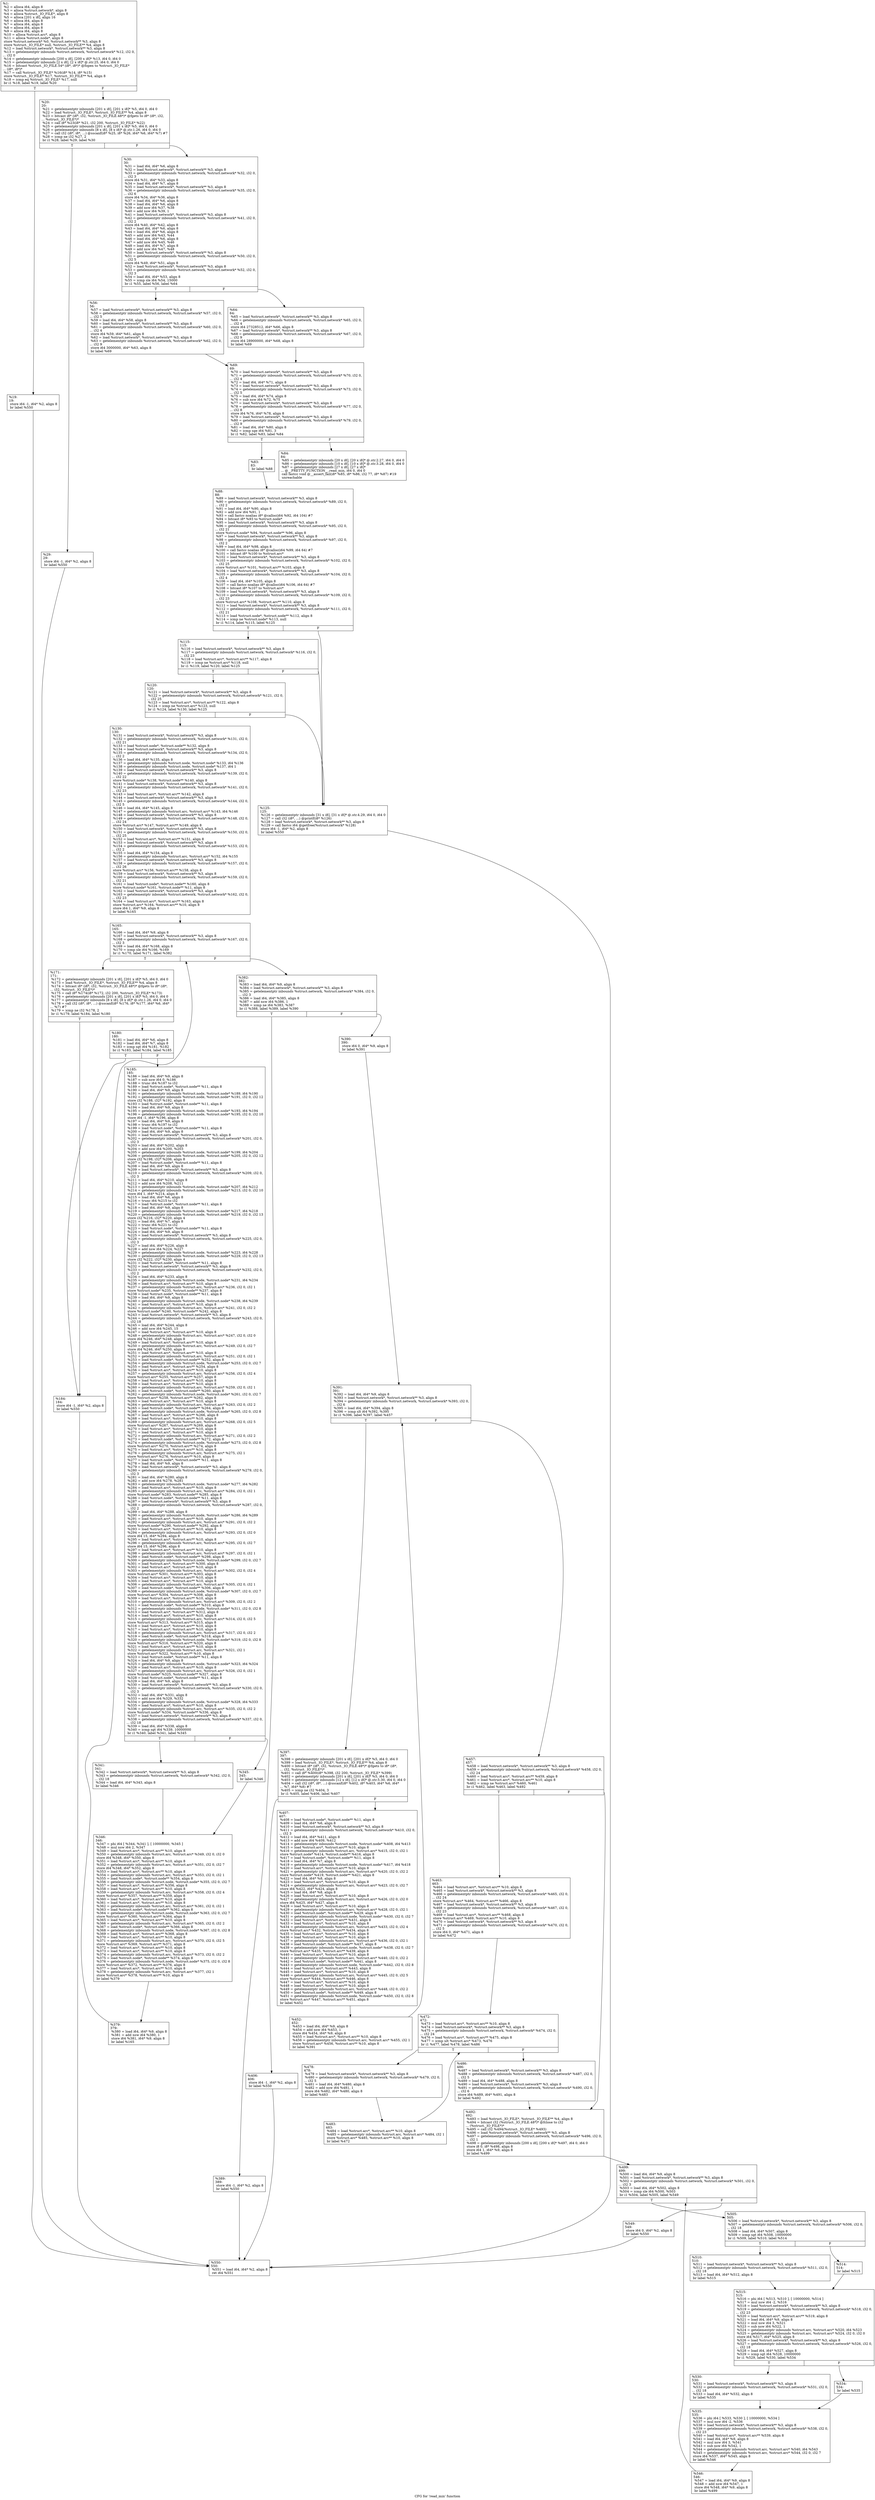 digraph "CFG for 'read_min' function" {
	label="CFG for 'read_min' function";

	Node0x277ea20 [shape=record,label="{%1:\l  %2 = alloca i64, align 8\l  %3 = alloca %struct.network*, align 8\l  %4 = alloca %struct._IO_FILE*, align 8\l  %5 = alloca [201 x i8], align 16\l  %6 = alloca i64, align 8\l  %7 = alloca i64, align 8\l  %8 = alloca i64, align 8\l  %9 = alloca i64, align 8\l  %10 = alloca %struct.arc*, align 8\l  %11 = alloca %struct.node*, align 8\l  store %struct.network* %0, %struct.network** %3, align 8\l  store %struct._IO_FILE* null, %struct._IO_FILE** %4, align 8\l  %12 = load %struct.network*, %struct.network** %3, align 8\l  %13 = getelementptr inbounds %struct.network, %struct.network* %12, i32 0,\l... i32 0\l  %14 = getelementptr inbounds [200 x i8], [200 x i8]* %13, i64 0, i64 0\l  %15 = getelementptr inbounds [2 x i8], [2 x i8]* @.str.25, i64 0, i64 0\l  %16 = bitcast %struct._IO_FILE.54* (i8*, i8*)* @fopen to %struct._IO_FILE*\l... (i8*, i8*)*\l  %17 = call %struct._IO_FILE* %16(i8* %14, i8* %15)\l  store %struct._IO_FILE* %17, %struct._IO_FILE** %4, align 8\l  %18 = icmp eq %struct._IO_FILE* %17, null\l  br i1 %18, label %19, label %20\l|{<s0>T|<s1>F}}"];
	Node0x277ea20:s0 -> Node0x2782f30;
	Node0x277ea20:s1 -> Node0x2782f80;
	Node0x2782f30 [shape=record,label="{%19:\l19:                                               \l  store i64 -1, i64* %2, align 8\l  br label %550\l}"];
	Node0x2782f30 -> Node0x2783e30;
	Node0x2782f80 [shape=record,label="{%20:\l20:                                               \l  %21 = getelementptr inbounds [201 x i8], [201 x i8]* %5, i64 0, i64 0\l  %22 = load %struct._IO_FILE*, %struct._IO_FILE** %4, align 8\l  %23 = bitcast i8* (i8*, i32, %struct._IO_FILE.48*)* @fgets to i8* (i8*, i32,\l... %struct._IO_FILE*)*\l  %24 = call i8* %23(i8* %21, i32 200, %struct._IO_FILE* %22)\l  %25 = getelementptr inbounds [201 x i8], [201 x i8]* %5, i64 0, i64 0\l  %26 = getelementptr inbounds [8 x i8], [8 x i8]* @.str.1.26, i64 0, i64 0\l  %27 = call i32 (i8*, i8*, ...) @sscanf(i8* %25, i8* %26, i64* %6, i64* %7) #7\l  %28 = icmp ne i32 %27, 2\l  br i1 %28, label %29, label %30\l|{<s0>T|<s1>F}}"];
	Node0x2782f80:s0 -> Node0x2782fd0;
	Node0x2782f80:s1 -> Node0x2783020;
	Node0x2782fd0 [shape=record,label="{%29:\l29:                                               \l  store i64 -1, i64* %2, align 8\l  br label %550\l}"];
	Node0x2782fd0 -> Node0x2783e30;
	Node0x2783020 [shape=record,label="{%30:\l30:                                               \l  %31 = load i64, i64* %6, align 8\l  %32 = load %struct.network*, %struct.network** %3, align 8\l  %33 = getelementptr inbounds %struct.network, %struct.network* %32, i32 0,\l... i32 3\l  store i64 %31, i64* %33, align 8\l  %34 = load i64, i64* %7, align 8\l  %35 = load %struct.network*, %struct.network** %3, align 8\l  %36 = getelementptr inbounds %struct.network, %struct.network* %35, i32 0,\l... i32 6\l  store i64 %34, i64* %36, align 8\l  %37 = load i64, i64* %6, align 8\l  %38 = load i64, i64* %6, align 8\l  %39 = add nsw i64 %37, %38\l  %40 = add nsw i64 %39, 1\l  %41 = load %struct.network*, %struct.network** %3, align 8\l  %42 = getelementptr inbounds %struct.network, %struct.network* %41, i32 0,\l... i32 2\l  store i64 %40, i64* %42, align 8\l  %43 = load i64, i64* %6, align 8\l  %44 = load i64, i64* %6, align 8\l  %45 = add nsw i64 %43, %44\l  %46 = load i64, i64* %6, align 8\l  %47 = add nsw i64 %45, %46\l  %48 = load i64, i64* %7, align 8\l  %49 = add nsw i64 %47, %48\l  %50 = load %struct.network*, %struct.network** %3, align 8\l  %51 = getelementptr inbounds %struct.network, %struct.network* %50, i32 0,\l... i32 5\l  store i64 %49, i64* %51, align 8\l  %52 = load %struct.network*, %struct.network** %3, align 8\l  %53 = getelementptr inbounds %struct.network, %struct.network* %52, i32 0,\l... i32 3\l  %54 = load i64, i64* %53, align 8\l  %55 = icmp sle i64 %54, 15000\l  br i1 %55, label %56, label %64\l|{<s0>T|<s1>F}}"];
	Node0x2783020:s0 -> Node0x2783070;
	Node0x2783020:s1 -> Node0x27830c0;
	Node0x2783070 [shape=record,label="{%56:\l56:                                               \l  %57 = load %struct.network*, %struct.network** %3, align 8\l  %58 = getelementptr inbounds %struct.network, %struct.network* %57, i32 0,\l... i32 5\l  %59 = load i64, i64* %58, align 8\l  %60 = load %struct.network*, %struct.network** %3, align 8\l  %61 = getelementptr inbounds %struct.network, %struct.network* %60, i32 0,\l... i32 4\l  store i64 %59, i64* %61, align 8\l  %62 = load %struct.network*, %struct.network** %3, align 8\l  %63 = getelementptr inbounds %struct.network, %struct.network* %62, i32 0,\l... i32 9\l  store i64 3000000, i64* %63, align 8\l  br label %69\l}"];
	Node0x2783070 -> Node0x2783110;
	Node0x27830c0 [shape=record,label="{%64:\l64:                                               \l  %65 = load %struct.network*, %struct.network** %3, align 8\l  %66 = getelementptr inbounds %struct.network, %struct.network* %65, i32 0,\l... i32 4\l  store i64 27328512, i64* %66, align 8\l  %67 = load %struct.network*, %struct.network** %3, align 8\l  %68 = getelementptr inbounds %struct.network, %struct.network* %67, i32 0,\l... i32 9\l  store i64 28900000, i64* %68, align 8\l  br label %69\l}"];
	Node0x27830c0 -> Node0x2783110;
	Node0x2783110 [shape=record,label="{%69:\l69:                                               \l  %70 = load %struct.network*, %struct.network** %3, align 8\l  %71 = getelementptr inbounds %struct.network, %struct.network* %70, i32 0,\l... i32 4\l  %72 = load i64, i64* %71, align 8\l  %73 = load %struct.network*, %struct.network** %3, align 8\l  %74 = getelementptr inbounds %struct.network, %struct.network* %73, i32 0,\l... i32 5\l  %75 = load i64, i64* %74, align 8\l  %76 = sub nsw i64 %72, %75\l  %77 = load %struct.network*, %struct.network** %3, align 8\l  %78 = getelementptr inbounds %struct.network, %struct.network* %77, i32 0,\l... i32 8\l  store i64 %76, i64* %78, align 8\l  %79 = load %struct.network*, %struct.network** %3, align 8\l  %80 = getelementptr inbounds %struct.network, %struct.network* %79, i32 0,\l... i32 9\l  %81 = load i64, i64* %80, align 8\l  %82 = icmp sge i64 %81, 3\l  br i1 %82, label %83, label %84\l|{<s0>T|<s1>F}}"];
	Node0x2783110:s0 -> Node0x2783160;
	Node0x2783110:s1 -> Node0x27831b0;
	Node0x2783160 [shape=record,label="{%83:\l83:                                               \l  br label %88\l}"];
	Node0x2783160 -> Node0x2783200;
	Node0x27831b0 [shape=record,label="{%84:\l84:                                               \l  %85 = getelementptr inbounds [20 x i8], [20 x i8]* @.str.2.27, i64 0, i64 0\l  %86 = getelementptr inbounds [10 x i8], [10 x i8]* @.str.3.28, i64 0, i64 0\l  %87 = getelementptr inbounds [27 x i8], [27 x i8]*\l... @__PRETTY_FUNCTION__.read_min, i64 0, i64 0\l  call fastcc void @__assert_fail(i8* %85, i8* %86, i32 77, i8* %87) #19\l  unreachable\l}"];
	Node0x2783200 [shape=record,label="{%88:\l88:                                               \l  %89 = load %struct.network*, %struct.network** %3, align 8\l  %90 = getelementptr inbounds %struct.network, %struct.network* %89, i32 0,\l... i32 2\l  %91 = load i64, i64* %90, align 8\l  %92 = add nsw i64 %91, 1\l  %93 = call fastcc noalias i8* @calloc(i64 %92, i64 104) #7\l  %94 = bitcast i8* %93 to %struct.node*\l  %95 = load %struct.network*, %struct.network** %3, align 8\l  %96 = getelementptr inbounds %struct.network, %struct.network* %95, i32 0,\l... i32 21\l  store %struct.node* %94, %struct.node** %96, align 8\l  %97 = load %struct.network*, %struct.network** %3, align 8\l  %98 = getelementptr inbounds %struct.network, %struct.network* %97, i32 0,\l... i32 2\l  %99 = load i64, i64* %98, align 8\l  %100 = call fastcc noalias i8* @calloc(i64 %99, i64 64) #7\l  %101 = bitcast i8* %100 to %struct.arc*\l  %102 = load %struct.network*, %struct.network** %3, align 8\l  %103 = getelementptr inbounds %struct.network, %struct.network* %102, i32 0,\l... i32 25\l  store %struct.arc* %101, %struct.arc** %103, align 8\l  %104 = load %struct.network*, %struct.network** %3, align 8\l  %105 = getelementptr inbounds %struct.network, %struct.network* %104, i32 0,\l... i32 4\l  %106 = load i64, i64* %105, align 8\l  %107 = call fastcc noalias i8* @calloc(i64 %106, i64 64) #7\l  %108 = bitcast i8* %107 to %struct.arc*\l  %109 = load %struct.network*, %struct.network** %3, align 8\l  %110 = getelementptr inbounds %struct.network, %struct.network* %109, i32 0,\l... i32 23\l  store %struct.arc* %108, %struct.arc** %110, align 8\l  %111 = load %struct.network*, %struct.network** %3, align 8\l  %112 = getelementptr inbounds %struct.network, %struct.network* %111, i32 0,\l... i32 21\l  %113 = load %struct.node*, %struct.node** %112, align 8\l  %114 = icmp ne %struct.node* %113, null\l  br i1 %114, label %115, label %125\l|{<s0>T|<s1>F}}"];
	Node0x2783200:s0 -> Node0x2783250;
	Node0x2783200:s1 -> Node0x27832f0;
	Node0x2783250 [shape=record,label="{%115:\l115:                                              \l  %116 = load %struct.network*, %struct.network** %3, align 8\l  %117 = getelementptr inbounds %struct.network, %struct.network* %116, i32 0,\l... i32 23\l  %118 = load %struct.arc*, %struct.arc** %117, align 8\l  %119 = icmp ne %struct.arc* %118, null\l  br i1 %119, label %120, label %125\l|{<s0>T|<s1>F}}"];
	Node0x2783250:s0 -> Node0x27832a0;
	Node0x2783250:s1 -> Node0x27832f0;
	Node0x27832a0 [shape=record,label="{%120:\l120:                                              \l  %121 = load %struct.network*, %struct.network** %3, align 8\l  %122 = getelementptr inbounds %struct.network, %struct.network* %121, i32 0,\l... i32 25\l  %123 = load %struct.arc*, %struct.arc** %122, align 8\l  %124 = icmp ne %struct.arc* %123, null\l  br i1 %124, label %130, label %125\l|{<s0>T|<s1>F}}"];
	Node0x27832a0:s0 -> Node0x2783340;
	Node0x27832a0:s1 -> Node0x27832f0;
	Node0x27832f0 [shape=record,label="{%125:\l125:                                              \l  %126 = getelementptr inbounds [31 x i8], [31 x i8]* @.str.4.29, i64 0, i64 0\l  %127 = call i32 (i8*, ...) @printf(i8* %126)\l  %128 = load %struct.network*, %struct.network** %3, align 8\l  %129 = call fastcc i64 @getfree(%struct.network* %128)\l  store i64 -1, i64* %2, align 8\l  br label %550\l}"];
	Node0x27832f0 -> Node0x2783e30;
	Node0x2783340 [shape=record,label="{%130:\l130:                                              \l  %131 = load %struct.network*, %struct.network** %3, align 8\l  %132 = getelementptr inbounds %struct.network, %struct.network* %131, i32 0,\l... i32 21\l  %133 = load %struct.node*, %struct.node** %132, align 8\l  %134 = load %struct.network*, %struct.network** %3, align 8\l  %135 = getelementptr inbounds %struct.network, %struct.network* %134, i32 0,\l... i32 2\l  %136 = load i64, i64* %135, align 8\l  %137 = getelementptr inbounds %struct.node, %struct.node* %133, i64 %136\l  %138 = getelementptr inbounds %struct.node, %struct.node* %137, i64 1\l  %139 = load %struct.network*, %struct.network** %3, align 8\l  %140 = getelementptr inbounds %struct.network, %struct.network* %139, i32 0,\l... i32 22\l  store %struct.node* %138, %struct.node** %140, align 8\l  %141 = load %struct.network*, %struct.network** %3, align 8\l  %142 = getelementptr inbounds %struct.network, %struct.network* %141, i32 0,\l... i32 23\l  %143 = load %struct.arc*, %struct.arc** %142, align 8\l  %144 = load %struct.network*, %struct.network** %3, align 8\l  %145 = getelementptr inbounds %struct.network, %struct.network* %144, i32 0,\l... i32 5\l  %146 = load i64, i64* %145, align 8\l  %147 = getelementptr inbounds %struct.arc, %struct.arc* %143, i64 %146\l  %148 = load %struct.network*, %struct.network** %3, align 8\l  %149 = getelementptr inbounds %struct.network, %struct.network* %148, i32 0,\l... i32 24\l  store %struct.arc* %147, %struct.arc** %149, align 8\l  %150 = load %struct.network*, %struct.network** %3, align 8\l  %151 = getelementptr inbounds %struct.network, %struct.network* %150, i32 0,\l... i32 25\l  %152 = load %struct.arc*, %struct.arc** %151, align 8\l  %153 = load %struct.network*, %struct.network** %3, align 8\l  %154 = getelementptr inbounds %struct.network, %struct.network* %153, i32 0,\l... i32 2\l  %155 = load i64, i64* %154, align 8\l  %156 = getelementptr inbounds %struct.arc, %struct.arc* %152, i64 %155\l  %157 = load %struct.network*, %struct.network** %3, align 8\l  %158 = getelementptr inbounds %struct.network, %struct.network* %157, i32 0,\l... i32 26\l  store %struct.arc* %156, %struct.arc** %158, align 8\l  %159 = load %struct.network*, %struct.network** %3, align 8\l  %160 = getelementptr inbounds %struct.network, %struct.network* %159, i32 0,\l... i32 21\l  %161 = load %struct.node*, %struct.node** %160, align 8\l  store %struct.node* %161, %struct.node** %11, align 8\l  %162 = load %struct.network*, %struct.network** %3, align 8\l  %163 = getelementptr inbounds %struct.network, %struct.network* %162, i32 0,\l... i32 23\l  %164 = load %struct.arc*, %struct.arc** %163, align 8\l  store %struct.arc* %164, %struct.arc** %10, align 8\l  store i64 1, i64* %9, align 8\l  br label %165\l}"];
	Node0x2783340 -> Node0x2783390;
	Node0x2783390 [shape=record,label="{%165:\l165:                                              \l  %166 = load i64, i64* %9, align 8\l  %167 = load %struct.network*, %struct.network** %3, align 8\l  %168 = getelementptr inbounds %struct.network, %struct.network* %167, i32 0,\l... i32 3\l  %169 = load i64, i64* %168, align 8\l  %170 = icmp sle i64 %166, %169\l  br i1 %170, label %171, label %382\l|{<s0>T|<s1>F}}"];
	Node0x2783390:s0 -> Node0x27833e0;
	Node0x2783390:s1 -> Node0x2783660;
	Node0x27833e0 [shape=record,label="{%171:\l171:                                              \l  %172 = getelementptr inbounds [201 x i8], [201 x i8]* %5, i64 0, i64 0\l  %173 = load %struct._IO_FILE*, %struct._IO_FILE** %4, align 8\l  %174 = bitcast i8* (i8*, i32, %struct._IO_FILE.48*)* @fgets to i8* (i8*,\l... i32, %struct._IO_FILE*)*\l  %175 = call i8* %174(i8* %172, i32 200, %struct._IO_FILE* %173)\l  %176 = getelementptr inbounds [201 x i8], [201 x i8]* %5, i64 0, i64 0\l  %177 = getelementptr inbounds [8 x i8], [8 x i8]* @.str.1.26, i64 0, i64 0\l  %178 = call i32 (i8*, i8*, ...) @sscanf(i8* %176, i8* %177, i64* %6, i64*\l... %7) #7\l  %179 = icmp ne i32 %178, 2\l  br i1 %179, label %184, label %180\l|{<s0>T|<s1>F}}"];
	Node0x27833e0:s0 -> Node0x2783480;
	Node0x27833e0:s1 -> Node0x2783430;
	Node0x2783430 [shape=record,label="{%180:\l180:                                              \l  %181 = load i64, i64* %6, align 8\l  %182 = load i64, i64* %7, align 8\l  %183 = icmp sgt i64 %181, %182\l  br i1 %183, label %184, label %185\l|{<s0>T|<s1>F}}"];
	Node0x2783430:s0 -> Node0x2783480;
	Node0x2783430:s1 -> Node0x27834d0;
	Node0x2783480 [shape=record,label="{%184:\l184:                                              \l  store i64 -1, i64* %2, align 8\l  br label %550\l}"];
	Node0x2783480 -> Node0x2783e30;
	Node0x27834d0 [shape=record,label="{%185:\l185:                                              \l  %186 = load i64, i64* %9, align 8\l  %187 = sub nsw i64 0, %186\l  %188 = trunc i64 %187 to i32\l  %189 = load %struct.node*, %struct.node** %11, align 8\l  %190 = load i64, i64* %9, align 8\l  %191 = getelementptr inbounds %struct.node, %struct.node* %189, i64 %190\l  %192 = getelementptr inbounds %struct.node, %struct.node* %191, i32 0, i32 12\l  store i32 %188, i32* %192, align 8\l  %193 = load %struct.node*, %struct.node** %11, align 8\l  %194 = load i64, i64* %9, align 8\l  %195 = getelementptr inbounds %struct.node, %struct.node* %193, i64 %194\l  %196 = getelementptr inbounds %struct.node, %struct.node* %195, i32 0, i32 10\l  store i64 -1, i64* %196, align 8\l  %197 = load i64, i64* %9, align 8\l  %198 = trunc i64 %197 to i32\l  %199 = load %struct.node*, %struct.node** %11, align 8\l  %200 = load i64, i64* %9, align 8\l  %201 = load %struct.network*, %struct.network** %3, align 8\l  %202 = getelementptr inbounds %struct.network, %struct.network* %201, i32 0,\l... i32 3\l  %203 = load i64, i64* %202, align 8\l  %204 = add nsw i64 %200, %203\l  %205 = getelementptr inbounds %struct.node, %struct.node* %199, i64 %204\l  %206 = getelementptr inbounds %struct.node, %struct.node* %205, i32 0, i32 12\l  store i32 %198, i32* %206, align 8\l  %207 = load %struct.node*, %struct.node** %11, align 8\l  %208 = load i64, i64* %9, align 8\l  %209 = load %struct.network*, %struct.network** %3, align 8\l  %210 = getelementptr inbounds %struct.network, %struct.network* %209, i32 0,\l... i32 3\l  %211 = load i64, i64* %210, align 8\l  %212 = add nsw i64 %208, %211\l  %213 = getelementptr inbounds %struct.node, %struct.node* %207, i64 %212\l  %214 = getelementptr inbounds %struct.node, %struct.node* %213, i32 0, i32 10\l  store i64 1, i64* %214, align 8\l  %215 = load i64, i64* %6, align 8\l  %216 = trunc i64 %215 to i32\l  %217 = load %struct.node*, %struct.node** %11, align 8\l  %218 = load i64, i64* %9, align 8\l  %219 = getelementptr inbounds %struct.node, %struct.node* %217, i64 %218\l  %220 = getelementptr inbounds %struct.node, %struct.node* %219, i32 0, i32 13\l  store i32 %216, i32* %220, align 4\l  %221 = load i64, i64* %7, align 8\l  %222 = trunc i64 %221 to i32\l  %223 = load %struct.node*, %struct.node** %11, align 8\l  %224 = load i64, i64* %9, align 8\l  %225 = load %struct.network*, %struct.network** %3, align 8\l  %226 = getelementptr inbounds %struct.network, %struct.network* %225, i32 0,\l... i32 3\l  %227 = load i64, i64* %226, align 8\l  %228 = add nsw i64 %224, %227\l  %229 = getelementptr inbounds %struct.node, %struct.node* %223, i64 %228\l  %230 = getelementptr inbounds %struct.node, %struct.node* %229, i32 0, i32 13\l  store i32 %222, i32* %230, align 4\l  %231 = load %struct.node*, %struct.node** %11, align 8\l  %232 = load %struct.network*, %struct.network** %3, align 8\l  %233 = getelementptr inbounds %struct.network, %struct.network* %232, i32 0,\l... i32 2\l  %234 = load i64, i64* %233, align 8\l  %235 = getelementptr inbounds %struct.node, %struct.node* %231, i64 %234\l  %236 = load %struct.arc*, %struct.arc** %10, align 8\l  %237 = getelementptr inbounds %struct.arc, %struct.arc* %236, i32 0, i32 1\l  store %struct.node* %235, %struct.node** %237, align 8\l  %238 = load %struct.node*, %struct.node** %11, align 8\l  %239 = load i64, i64* %9, align 8\l  %240 = getelementptr inbounds %struct.node, %struct.node* %238, i64 %239\l  %241 = load %struct.arc*, %struct.arc** %10, align 8\l  %242 = getelementptr inbounds %struct.arc, %struct.arc* %241, i32 0, i32 2\l  store %struct.node* %240, %struct.node** %242, align 8\l  %243 = load %struct.network*, %struct.network** %3, align 8\l  %244 = getelementptr inbounds %struct.network, %struct.network* %243, i32 0,\l... i32 18\l  %245 = load i64, i64* %244, align 8\l  %246 = add nsw i64 %245, 15\l  %247 = load %struct.arc*, %struct.arc** %10, align 8\l  %248 = getelementptr inbounds %struct.arc, %struct.arc* %247, i32 0, i32 0\l  store i64 %246, i64* %248, align 8\l  %249 = load %struct.arc*, %struct.arc** %10, align 8\l  %250 = getelementptr inbounds %struct.arc, %struct.arc* %249, i32 0, i32 7\l  store i64 %246, i64* %250, align 8\l  %251 = load %struct.arc*, %struct.arc** %10, align 8\l  %252 = getelementptr inbounds %struct.arc, %struct.arc* %251, i32 0, i32 1\l  %253 = load %struct.node*, %struct.node** %252, align 8\l  %254 = getelementptr inbounds %struct.node, %struct.node* %253, i32 0, i32 7\l  %255 = load %struct.arc*, %struct.arc** %254, align 8\l  %256 = load %struct.arc*, %struct.arc** %10, align 8\l  %257 = getelementptr inbounds %struct.arc, %struct.arc* %256, i32 0, i32 4\l  store %struct.arc* %255, %struct.arc** %257, align 8\l  %258 = load %struct.arc*, %struct.arc** %10, align 8\l  %259 = load %struct.arc*, %struct.arc** %10, align 8\l  %260 = getelementptr inbounds %struct.arc, %struct.arc* %259, i32 0, i32 1\l  %261 = load %struct.node*, %struct.node** %260, align 8\l  %262 = getelementptr inbounds %struct.node, %struct.node* %261, i32 0, i32 7\l  store %struct.arc* %258, %struct.arc** %262, align 8\l  %263 = load %struct.arc*, %struct.arc** %10, align 8\l  %264 = getelementptr inbounds %struct.arc, %struct.arc* %263, i32 0, i32 2\l  %265 = load %struct.node*, %struct.node** %264, align 8\l  %266 = getelementptr inbounds %struct.node, %struct.node* %265, i32 0, i32 8\l  %267 = load %struct.arc*, %struct.arc** %266, align 8\l  %268 = load %struct.arc*, %struct.arc** %10, align 8\l  %269 = getelementptr inbounds %struct.arc, %struct.arc* %268, i32 0, i32 5\l  store %struct.arc* %267, %struct.arc** %269, align 8\l  %270 = load %struct.arc*, %struct.arc** %10, align 8\l  %271 = load %struct.arc*, %struct.arc** %10, align 8\l  %272 = getelementptr inbounds %struct.arc, %struct.arc* %271, i32 0, i32 2\l  %273 = load %struct.node*, %struct.node** %272, align 8\l  %274 = getelementptr inbounds %struct.node, %struct.node* %273, i32 0, i32 8\l  store %struct.arc* %270, %struct.arc** %274, align 8\l  %275 = load %struct.arc*, %struct.arc** %10, align 8\l  %276 = getelementptr inbounds %struct.arc, %struct.arc* %275, i32 1\l  store %struct.arc* %276, %struct.arc** %10, align 8\l  %277 = load %struct.node*, %struct.node** %11, align 8\l  %278 = load i64, i64* %9, align 8\l  %279 = load %struct.network*, %struct.network** %3, align 8\l  %280 = getelementptr inbounds %struct.network, %struct.network* %279, i32 0,\l... i32 3\l  %281 = load i64, i64* %280, align 8\l  %282 = add nsw i64 %278, %281\l  %283 = getelementptr inbounds %struct.node, %struct.node* %277, i64 %282\l  %284 = load %struct.arc*, %struct.arc** %10, align 8\l  %285 = getelementptr inbounds %struct.arc, %struct.arc* %284, i32 0, i32 1\l  store %struct.node* %283, %struct.node** %285, align 8\l  %286 = load %struct.node*, %struct.node** %11, align 8\l  %287 = load %struct.network*, %struct.network** %3, align 8\l  %288 = getelementptr inbounds %struct.network, %struct.network* %287, i32 0,\l... i32 2\l  %289 = load i64, i64* %288, align 8\l  %290 = getelementptr inbounds %struct.node, %struct.node* %286, i64 %289\l  %291 = load %struct.arc*, %struct.arc** %10, align 8\l  %292 = getelementptr inbounds %struct.arc, %struct.arc* %291, i32 0, i32 2\l  store %struct.node* %290, %struct.node** %292, align 8\l  %293 = load %struct.arc*, %struct.arc** %10, align 8\l  %294 = getelementptr inbounds %struct.arc, %struct.arc* %293, i32 0, i32 0\l  store i64 15, i64* %294, align 8\l  %295 = load %struct.arc*, %struct.arc** %10, align 8\l  %296 = getelementptr inbounds %struct.arc, %struct.arc* %295, i32 0, i32 7\l  store i64 15, i64* %296, align 8\l  %297 = load %struct.arc*, %struct.arc** %10, align 8\l  %298 = getelementptr inbounds %struct.arc, %struct.arc* %297, i32 0, i32 1\l  %299 = load %struct.node*, %struct.node** %298, align 8\l  %300 = getelementptr inbounds %struct.node, %struct.node* %299, i32 0, i32 7\l  %301 = load %struct.arc*, %struct.arc** %300, align 8\l  %302 = load %struct.arc*, %struct.arc** %10, align 8\l  %303 = getelementptr inbounds %struct.arc, %struct.arc* %302, i32 0, i32 4\l  store %struct.arc* %301, %struct.arc** %303, align 8\l  %304 = load %struct.arc*, %struct.arc** %10, align 8\l  %305 = load %struct.arc*, %struct.arc** %10, align 8\l  %306 = getelementptr inbounds %struct.arc, %struct.arc* %305, i32 0, i32 1\l  %307 = load %struct.node*, %struct.node** %306, align 8\l  %308 = getelementptr inbounds %struct.node, %struct.node* %307, i32 0, i32 7\l  store %struct.arc* %304, %struct.arc** %308, align 8\l  %309 = load %struct.arc*, %struct.arc** %10, align 8\l  %310 = getelementptr inbounds %struct.arc, %struct.arc* %309, i32 0, i32 2\l  %311 = load %struct.node*, %struct.node** %310, align 8\l  %312 = getelementptr inbounds %struct.node, %struct.node* %311, i32 0, i32 8\l  %313 = load %struct.arc*, %struct.arc** %312, align 8\l  %314 = load %struct.arc*, %struct.arc** %10, align 8\l  %315 = getelementptr inbounds %struct.arc, %struct.arc* %314, i32 0, i32 5\l  store %struct.arc* %313, %struct.arc** %315, align 8\l  %316 = load %struct.arc*, %struct.arc** %10, align 8\l  %317 = load %struct.arc*, %struct.arc** %10, align 8\l  %318 = getelementptr inbounds %struct.arc, %struct.arc* %317, i32 0, i32 2\l  %319 = load %struct.node*, %struct.node** %318, align 8\l  %320 = getelementptr inbounds %struct.node, %struct.node* %319, i32 0, i32 8\l  store %struct.arc* %316, %struct.arc** %320, align 8\l  %321 = load %struct.arc*, %struct.arc** %10, align 8\l  %322 = getelementptr inbounds %struct.arc, %struct.arc* %321, i32 1\l  store %struct.arc* %322, %struct.arc** %10, align 8\l  %323 = load %struct.node*, %struct.node** %11, align 8\l  %324 = load i64, i64* %9, align 8\l  %325 = getelementptr inbounds %struct.node, %struct.node* %323, i64 %324\l  %326 = load %struct.arc*, %struct.arc** %10, align 8\l  %327 = getelementptr inbounds %struct.arc, %struct.arc* %326, i32 0, i32 1\l  store %struct.node* %325, %struct.node** %327, align 8\l  %328 = load %struct.node*, %struct.node** %11, align 8\l  %329 = load i64, i64* %9, align 8\l  %330 = load %struct.network*, %struct.network** %3, align 8\l  %331 = getelementptr inbounds %struct.network, %struct.network* %330, i32 0,\l... i32 3\l  %332 = load i64, i64* %331, align 8\l  %333 = add nsw i64 %329, %332\l  %334 = getelementptr inbounds %struct.node, %struct.node* %328, i64 %333\l  %335 = load %struct.arc*, %struct.arc** %10, align 8\l  %336 = getelementptr inbounds %struct.arc, %struct.arc* %335, i32 0, i32 2\l  store %struct.node* %334, %struct.node** %336, align 8\l  %337 = load %struct.network*, %struct.network** %3, align 8\l  %338 = getelementptr inbounds %struct.network, %struct.network* %337, i32 0,\l... i32 18\l  %339 = load i64, i64* %338, align 8\l  %340 = icmp sgt i64 %339, 10000000\l  br i1 %340, label %341, label %345\l|{<s0>T|<s1>F}}"];
	Node0x27834d0:s0 -> Node0x2783520;
	Node0x27834d0:s1 -> Node0x2783570;
	Node0x2783520 [shape=record,label="{%341:\l341:                                              \l  %342 = load %struct.network*, %struct.network** %3, align 8\l  %343 = getelementptr inbounds %struct.network, %struct.network* %342, i32 0,\l... i32 18\l  %344 = load i64, i64* %343, align 8\l  br label %346\l}"];
	Node0x2783520 -> Node0x27835c0;
	Node0x2783570 [shape=record,label="{%345:\l345:                                              \l  br label %346\l}"];
	Node0x2783570 -> Node0x27835c0;
	Node0x27835c0 [shape=record,label="{%346:\l346:                                              \l  %347 = phi i64 [ %344, %341 ], [ 10000000, %345 ]\l  %348 = mul nsw i64 2, %347\l  %349 = load %struct.arc*, %struct.arc** %10, align 8\l  %350 = getelementptr inbounds %struct.arc, %struct.arc* %349, i32 0, i32 0\l  store i64 %348, i64* %350, align 8\l  %351 = load %struct.arc*, %struct.arc** %10, align 8\l  %352 = getelementptr inbounds %struct.arc, %struct.arc* %351, i32 0, i32 7\l  store i64 %348, i64* %352, align 8\l  %353 = load %struct.arc*, %struct.arc** %10, align 8\l  %354 = getelementptr inbounds %struct.arc, %struct.arc* %353, i32 0, i32 1\l  %355 = load %struct.node*, %struct.node** %354, align 8\l  %356 = getelementptr inbounds %struct.node, %struct.node* %355, i32 0, i32 7\l  %357 = load %struct.arc*, %struct.arc** %356, align 8\l  %358 = load %struct.arc*, %struct.arc** %10, align 8\l  %359 = getelementptr inbounds %struct.arc, %struct.arc* %358, i32 0, i32 4\l  store %struct.arc* %357, %struct.arc** %359, align 8\l  %360 = load %struct.arc*, %struct.arc** %10, align 8\l  %361 = load %struct.arc*, %struct.arc** %10, align 8\l  %362 = getelementptr inbounds %struct.arc, %struct.arc* %361, i32 0, i32 1\l  %363 = load %struct.node*, %struct.node** %362, align 8\l  %364 = getelementptr inbounds %struct.node, %struct.node* %363, i32 0, i32 7\l  store %struct.arc* %360, %struct.arc** %364, align 8\l  %365 = load %struct.arc*, %struct.arc** %10, align 8\l  %366 = getelementptr inbounds %struct.arc, %struct.arc* %365, i32 0, i32 2\l  %367 = load %struct.node*, %struct.node** %366, align 8\l  %368 = getelementptr inbounds %struct.node, %struct.node* %367, i32 0, i32 8\l  %369 = load %struct.arc*, %struct.arc** %368, align 8\l  %370 = load %struct.arc*, %struct.arc** %10, align 8\l  %371 = getelementptr inbounds %struct.arc, %struct.arc* %370, i32 0, i32 5\l  store %struct.arc* %369, %struct.arc** %371, align 8\l  %372 = load %struct.arc*, %struct.arc** %10, align 8\l  %373 = load %struct.arc*, %struct.arc** %10, align 8\l  %374 = getelementptr inbounds %struct.arc, %struct.arc* %373, i32 0, i32 2\l  %375 = load %struct.node*, %struct.node** %374, align 8\l  %376 = getelementptr inbounds %struct.node, %struct.node* %375, i32 0, i32 8\l  store %struct.arc* %372, %struct.arc** %376, align 8\l  %377 = load %struct.arc*, %struct.arc** %10, align 8\l  %378 = getelementptr inbounds %struct.arc, %struct.arc* %377, i32 1\l  store %struct.arc* %378, %struct.arc** %10, align 8\l  br label %379\l}"];
	Node0x27835c0 -> Node0x2783610;
	Node0x2783610 [shape=record,label="{%379:\l379:                                              \l  %380 = load i64, i64* %9, align 8\l  %381 = add nsw i64 %380, 1\l  store i64 %381, i64* %9, align 8\l  br label %165\l}"];
	Node0x2783610 -> Node0x2783390;
	Node0x2783660 [shape=record,label="{%382:\l382:                                              \l  %383 = load i64, i64* %9, align 8\l  %384 = load %struct.network*, %struct.network** %3, align 8\l  %385 = getelementptr inbounds %struct.network, %struct.network* %384, i32 0,\l... i32 3\l  %386 = load i64, i64* %385, align 8\l  %387 = add nsw i64 %386, 1\l  %388 = icmp ne i64 %383, %387\l  br i1 %388, label %389, label %390\l|{<s0>T|<s1>F}}"];
	Node0x2783660:s0 -> Node0x27836b0;
	Node0x2783660:s1 -> Node0x2783700;
	Node0x27836b0 [shape=record,label="{%389:\l389:                                              \l  store i64 -1, i64* %2, align 8\l  br label %550\l}"];
	Node0x27836b0 -> Node0x2783e30;
	Node0x2783700 [shape=record,label="{%390:\l390:                                              \l  store i64 0, i64* %9, align 8\l  br label %391\l}"];
	Node0x2783700 -> Node0x2783750;
	Node0x2783750 [shape=record,label="{%391:\l391:                                              \l  %392 = load i64, i64* %9, align 8\l  %393 = load %struct.network*, %struct.network** %3, align 8\l  %394 = getelementptr inbounds %struct.network, %struct.network* %393, i32 0,\l... i32 6\l  %395 = load i64, i64* %394, align 8\l  %396 = icmp slt i64 %392, %395\l  br i1 %396, label %397, label %457\l|{<s0>T|<s1>F}}"];
	Node0x2783750:s0 -> Node0x27837a0;
	Node0x2783750:s1 -> Node0x27838e0;
	Node0x27837a0 [shape=record,label="{%397:\l397:                                              \l  %398 = getelementptr inbounds [201 x i8], [201 x i8]* %5, i64 0, i64 0\l  %399 = load %struct._IO_FILE*, %struct._IO_FILE** %4, align 8\l  %400 = bitcast i8* (i8*, i32, %struct._IO_FILE.48*)* @fgets to i8* (i8*,\l... i32, %struct._IO_FILE*)*\l  %401 = call i8* %400(i8* %398, i32 200, %struct._IO_FILE* %399)\l  %402 = getelementptr inbounds [201 x i8], [201 x i8]* %5, i64 0, i64 0\l  %403 = getelementptr inbounds [12 x i8], [12 x i8]* @.str.5.30, i64 0, i64 0\l  %404 = call i32 (i8*, i8*, ...) @sscanf(i8* %402, i8* %403, i64* %6, i64*\l... %7, i64* %8) #7\l  %405 = icmp ne i32 %404, 3\l  br i1 %405, label %406, label %407\l|{<s0>T|<s1>F}}"];
	Node0x27837a0:s0 -> Node0x27837f0;
	Node0x27837a0:s1 -> Node0x2783840;
	Node0x27837f0 [shape=record,label="{%406:\l406:                                              \l  store i64 -1, i64* %2, align 8\l  br label %550\l}"];
	Node0x27837f0 -> Node0x2783e30;
	Node0x2783840 [shape=record,label="{%407:\l407:                                              \l  %408 = load %struct.node*, %struct.node** %11, align 8\l  %409 = load i64, i64* %6, align 8\l  %410 = load %struct.network*, %struct.network** %3, align 8\l  %411 = getelementptr inbounds %struct.network, %struct.network* %410, i32 0,\l... i32 3\l  %412 = load i64, i64* %411, align 8\l  %413 = add nsw i64 %409, %412\l  %414 = getelementptr inbounds %struct.node, %struct.node* %408, i64 %413\l  %415 = load %struct.arc*, %struct.arc** %10, align 8\l  %416 = getelementptr inbounds %struct.arc, %struct.arc* %415, i32 0, i32 1\l  store %struct.node* %414, %struct.node** %416, align 8\l  %417 = load %struct.node*, %struct.node** %11, align 8\l  %418 = load i64, i64* %7, align 8\l  %419 = getelementptr inbounds %struct.node, %struct.node* %417, i64 %418\l  %420 = load %struct.arc*, %struct.arc** %10, align 8\l  %421 = getelementptr inbounds %struct.arc, %struct.arc* %420, i32 0, i32 2\l  store %struct.node* %419, %struct.node** %421, align 8\l  %422 = load i64, i64* %8, align 8\l  %423 = load %struct.arc*, %struct.arc** %10, align 8\l  %424 = getelementptr inbounds %struct.arc, %struct.arc* %423, i32 0, i32 7\l  store i64 %422, i64* %424, align 8\l  %425 = load i64, i64* %8, align 8\l  %426 = load %struct.arc*, %struct.arc** %10, align 8\l  %427 = getelementptr inbounds %struct.arc, %struct.arc* %426, i32 0, i32 0\l  store i64 %425, i64* %427, align 8\l  %428 = load %struct.arc*, %struct.arc** %10, align 8\l  %429 = getelementptr inbounds %struct.arc, %struct.arc* %428, i32 0, i32 1\l  %430 = load %struct.node*, %struct.node** %429, align 8\l  %431 = getelementptr inbounds %struct.node, %struct.node* %430, i32 0, i32 7\l  %432 = load %struct.arc*, %struct.arc** %431, align 8\l  %433 = load %struct.arc*, %struct.arc** %10, align 8\l  %434 = getelementptr inbounds %struct.arc, %struct.arc* %433, i32 0, i32 4\l  store %struct.arc* %432, %struct.arc** %434, align 8\l  %435 = load %struct.arc*, %struct.arc** %10, align 8\l  %436 = load %struct.arc*, %struct.arc** %10, align 8\l  %437 = getelementptr inbounds %struct.arc, %struct.arc* %436, i32 0, i32 1\l  %438 = load %struct.node*, %struct.node** %437, align 8\l  %439 = getelementptr inbounds %struct.node, %struct.node* %438, i32 0, i32 7\l  store %struct.arc* %435, %struct.arc** %439, align 8\l  %440 = load %struct.arc*, %struct.arc** %10, align 8\l  %441 = getelementptr inbounds %struct.arc, %struct.arc* %440, i32 0, i32 2\l  %442 = load %struct.node*, %struct.node** %441, align 8\l  %443 = getelementptr inbounds %struct.node, %struct.node* %442, i32 0, i32 8\l  %444 = load %struct.arc*, %struct.arc** %443, align 8\l  %445 = load %struct.arc*, %struct.arc** %10, align 8\l  %446 = getelementptr inbounds %struct.arc, %struct.arc* %445, i32 0, i32 5\l  store %struct.arc* %444, %struct.arc** %446, align 8\l  %447 = load %struct.arc*, %struct.arc** %10, align 8\l  %448 = load %struct.arc*, %struct.arc** %10, align 8\l  %449 = getelementptr inbounds %struct.arc, %struct.arc* %448, i32 0, i32 2\l  %450 = load %struct.node*, %struct.node** %449, align 8\l  %451 = getelementptr inbounds %struct.node, %struct.node* %450, i32 0, i32 8\l  store %struct.arc* %447, %struct.arc** %451, align 8\l  br label %452\l}"];
	Node0x2783840 -> Node0x2783890;
	Node0x2783890 [shape=record,label="{%452:\l452:                                              \l  %453 = load i64, i64* %9, align 8\l  %454 = add nsw i64 %453, 1\l  store i64 %454, i64* %9, align 8\l  %455 = load %struct.arc*, %struct.arc** %10, align 8\l  %456 = getelementptr inbounds %struct.arc, %struct.arc* %455, i32 1\l  store %struct.arc* %456, %struct.arc** %10, align 8\l  br label %391\l}"];
	Node0x2783890 -> Node0x2783750;
	Node0x27838e0 [shape=record,label="{%457:\l457:                                              \l  %458 = load %struct.network*, %struct.network** %3, align 8\l  %459 = getelementptr inbounds %struct.network, %struct.network* %458, i32 0,\l... i32 24\l  %460 = load %struct.arc*, %struct.arc** %459, align 8\l  %461 = load %struct.arc*, %struct.arc** %10, align 8\l  %462 = icmp ne %struct.arc* %460, %461\l  br i1 %462, label %463, label %492\l|{<s0>T|<s1>F}}"];
	Node0x27838e0:s0 -> Node0x2783930;
	Node0x27838e0:s1 -> Node0x2783ac0;
	Node0x2783930 [shape=record,label="{%463:\l463:                                              \l  %464 = load %struct.arc*, %struct.arc** %10, align 8\l  %465 = load %struct.network*, %struct.network** %3, align 8\l  %466 = getelementptr inbounds %struct.network, %struct.network* %465, i32 0,\l... i32 24\l  store %struct.arc* %464, %struct.arc** %466, align 8\l  %467 = load %struct.network*, %struct.network** %3, align 8\l  %468 = getelementptr inbounds %struct.network, %struct.network* %467, i32 0,\l... i32 23\l  %469 = load %struct.arc*, %struct.arc** %468, align 8\l  store %struct.arc* %469, %struct.arc** %10, align 8\l  %470 = load %struct.network*, %struct.network** %3, align 8\l  %471 = getelementptr inbounds %struct.network, %struct.network* %470, i32 0,\l... i32 5\l  store i64 0, i64* %471, align 8\l  br label %472\l}"];
	Node0x2783930 -> Node0x2783980;
	Node0x2783980 [shape=record,label="{%472:\l472:                                              \l  %473 = load %struct.arc*, %struct.arc** %10, align 8\l  %474 = load %struct.network*, %struct.network** %3, align 8\l  %475 = getelementptr inbounds %struct.network, %struct.network* %474, i32 0,\l... i32 24\l  %476 = load %struct.arc*, %struct.arc** %475, align 8\l  %477 = icmp ult %struct.arc* %473, %476\l  br i1 %477, label %478, label %486\l|{<s0>T|<s1>F}}"];
	Node0x2783980:s0 -> Node0x27839d0;
	Node0x2783980:s1 -> Node0x2783a70;
	Node0x27839d0 [shape=record,label="{%478:\l478:                                              \l  %479 = load %struct.network*, %struct.network** %3, align 8\l  %480 = getelementptr inbounds %struct.network, %struct.network* %479, i32 0,\l... i32 5\l  %481 = load i64, i64* %480, align 8\l  %482 = add nsw i64 %481, 1\l  store i64 %482, i64* %480, align 8\l  br label %483\l}"];
	Node0x27839d0 -> Node0x2783a20;
	Node0x2783a20 [shape=record,label="{%483:\l483:                                              \l  %484 = load %struct.arc*, %struct.arc** %10, align 8\l  %485 = getelementptr inbounds %struct.arc, %struct.arc* %484, i32 1\l  store %struct.arc* %485, %struct.arc** %10, align 8\l  br label %472\l}"];
	Node0x2783a20 -> Node0x2783980;
	Node0x2783a70 [shape=record,label="{%486:\l486:                                              \l  %487 = load %struct.network*, %struct.network** %3, align 8\l  %488 = getelementptr inbounds %struct.network, %struct.network* %487, i32 0,\l... i32 5\l  %489 = load i64, i64* %488, align 8\l  %490 = load %struct.network*, %struct.network** %3, align 8\l  %491 = getelementptr inbounds %struct.network, %struct.network* %490, i32 0,\l... i32 6\l  store i64 %489, i64* %491, align 8\l  br label %492\l}"];
	Node0x2783a70 -> Node0x2783ac0;
	Node0x2783ac0 [shape=record,label="{%492:\l492:                                              \l  %493 = load %struct._IO_FILE*, %struct._IO_FILE** %4, align 8\l  %494 = bitcast i32 (%struct._IO_FILE.48*)* @fclose to i32\l... (%struct._IO_FILE*)*\l  %495 = call i32 %494(%struct._IO_FILE* %493)\l  %496 = load %struct.network*, %struct.network** %3, align 8\l  %497 = getelementptr inbounds %struct.network, %struct.network* %496, i32 0,\l... i32 1\l  %498 = getelementptr inbounds [200 x i8], [200 x i8]* %497, i64 0, i64 0\l  store i8 0, i8* %498, align 8\l  store i64 1, i64* %9, align 8\l  br label %499\l}"];
	Node0x2783ac0 -> Node0x2783b10;
	Node0x2783b10 [shape=record,label="{%499:\l499:                                              \l  %500 = load i64, i64* %9, align 8\l  %501 = load %struct.network*, %struct.network** %3, align 8\l  %502 = getelementptr inbounds %struct.network, %struct.network* %501, i32 0,\l... i32 3\l  %503 = load i64, i64* %502, align 8\l  %504 = icmp sle i64 %500, %503\l  br i1 %504, label %505, label %549\l|{<s0>T|<s1>F}}"];
	Node0x2783b10:s0 -> Node0x2783b60;
	Node0x2783b10:s1 -> Node0x2783de0;
	Node0x2783b60 [shape=record,label="{%505:\l505:                                              \l  %506 = load %struct.network*, %struct.network** %3, align 8\l  %507 = getelementptr inbounds %struct.network, %struct.network* %506, i32 0,\l... i32 18\l  %508 = load i64, i64* %507, align 8\l  %509 = icmp sgt i64 %508, 10000000\l  br i1 %509, label %510, label %514\l|{<s0>T|<s1>F}}"];
	Node0x2783b60:s0 -> Node0x2783bb0;
	Node0x2783b60:s1 -> Node0x2783c00;
	Node0x2783bb0 [shape=record,label="{%510:\l510:                                              \l  %511 = load %struct.network*, %struct.network** %3, align 8\l  %512 = getelementptr inbounds %struct.network, %struct.network* %511, i32 0,\l... i32 18\l  %513 = load i64, i64* %512, align 8\l  br label %515\l}"];
	Node0x2783bb0 -> Node0x2783c50;
	Node0x2783c00 [shape=record,label="{%514:\l514:                                              \l  br label %515\l}"];
	Node0x2783c00 -> Node0x2783c50;
	Node0x2783c50 [shape=record,label="{%515:\l515:                                              \l  %516 = phi i64 [ %513, %510 ], [ 10000000, %514 ]\l  %517 = mul nsw i64 -2, %516\l  %518 = load %struct.network*, %struct.network** %3, align 8\l  %519 = getelementptr inbounds %struct.network, %struct.network* %518, i32 0,\l... i32 23\l  %520 = load %struct.arc*, %struct.arc** %519, align 8\l  %521 = load i64, i64* %9, align 8\l  %522 = mul nsw i64 3, %521\l  %523 = sub nsw i64 %522, 1\l  %524 = getelementptr inbounds %struct.arc, %struct.arc* %520, i64 %523\l  %525 = getelementptr inbounds %struct.arc, %struct.arc* %524, i32 0, i32 0\l  store i64 %517, i64* %525, align 8\l  %526 = load %struct.network*, %struct.network** %3, align 8\l  %527 = getelementptr inbounds %struct.network, %struct.network* %526, i32 0,\l... i32 18\l  %528 = load i64, i64* %527, align 8\l  %529 = icmp sgt i64 %528, 10000000\l  br i1 %529, label %530, label %534\l|{<s0>T|<s1>F}}"];
	Node0x2783c50:s0 -> Node0x2783ca0;
	Node0x2783c50:s1 -> Node0x2783cf0;
	Node0x2783ca0 [shape=record,label="{%530:\l530:                                              \l  %531 = load %struct.network*, %struct.network** %3, align 8\l  %532 = getelementptr inbounds %struct.network, %struct.network* %531, i32 0,\l... i32 18\l  %533 = load i64, i64* %532, align 8\l  br label %535\l}"];
	Node0x2783ca0 -> Node0x2783d40;
	Node0x2783cf0 [shape=record,label="{%534:\l534:                                              \l  br label %535\l}"];
	Node0x2783cf0 -> Node0x2783d40;
	Node0x2783d40 [shape=record,label="{%535:\l535:                                              \l  %536 = phi i64 [ %533, %530 ], [ 10000000, %534 ]\l  %537 = mul nsw i64 -2, %536\l  %538 = load %struct.network*, %struct.network** %3, align 8\l  %539 = getelementptr inbounds %struct.network, %struct.network* %538, i32 0,\l... i32 23\l  %540 = load %struct.arc*, %struct.arc** %539, align 8\l  %541 = load i64, i64* %9, align 8\l  %542 = mul nsw i64 3, %541\l  %543 = sub nsw i64 %542, 1\l  %544 = getelementptr inbounds %struct.arc, %struct.arc* %540, i64 %543\l  %545 = getelementptr inbounds %struct.arc, %struct.arc* %544, i32 0, i32 7\l  store i64 %537, i64* %545, align 8\l  br label %546\l}"];
	Node0x2783d40 -> Node0x2783d90;
	Node0x2783d90 [shape=record,label="{%546:\l546:                                              \l  %547 = load i64, i64* %9, align 8\l  %548 = add nsw i64 %547, 1\l  store i64 %548, i64* %9, align 8\l  br label %499\l}"];
	Node0x2783d90 -> Node0x2783b10;
	Node0x2783de0 [shape=record,label="{%549:\l549:                                              \l  store i64 0, i64* %2, align 8\l  br label %550\l}"];
	Node0x2783de0 -> Node0x2783e30;
	Node0x2783e30 [shape=record,label="{%550:\l550:                                              \l  %551 = load i64, i64* %2, align 8\l  ret i64 %551\l}"];
}
